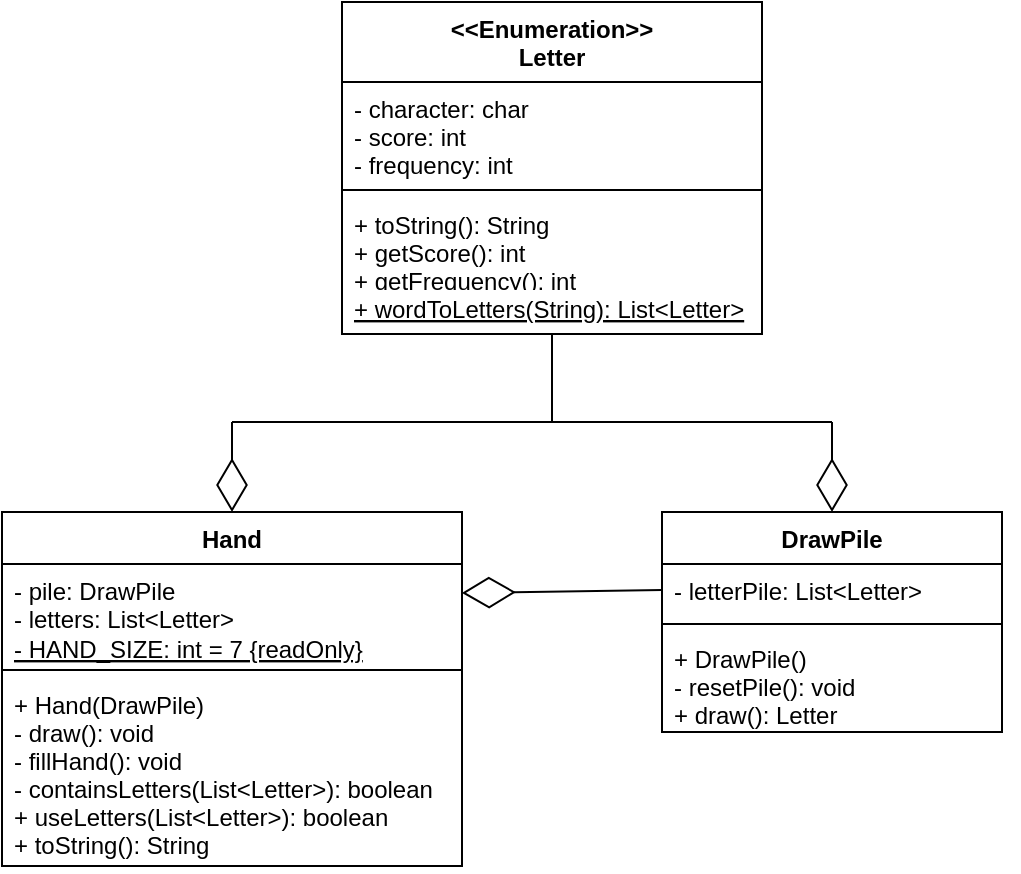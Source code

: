 <mxfile version="15.5.4" type="embed"><diagram id="rJ6xLPxrEz14ZqdGSCo2" name="Page-1"><mxGraphModel dx="735" dy="511" grid="1" gridSize="5" guides="1" tooltips="1" connect="1" arrows="1" fold="1" page="1" pageScale="1" pageWidth="850" pageHeight="1100" background="none" math="0" shadow="0"><root><mxCell id="0"/><mxCell id="1" parent="0"/><mxCell id="xm8IV2h12hr9bCTamLuV-1" value="DrawPile" style="swimlane;fontStyle=1;align=center;verticalAlign=top;childLayout=stackLayout;horizontal=1;startSize=26;horizontalStack=0;resizeParent=1;resizeParentMax=0;resizeLast=0;collapsible=1;marginBottom=0;" parent="1" vertex="1"><mxGeometry x="335" y="255" width="170" height="110" as="geometry"/></mxCell><mxCell id="xm8IV2h12hr9bCTamLuV-2" value="- letterPile: List&lt;Letter&gt;" style="text;strokeColor=none;fillColor=none;align=left;verticalAlign=top;spacingLeft=4;spacingRight=4;overflow=hidden;rotatable=0;points=[[0,0.5],[1,0.5]];portConstraint=eastwest;" parent="xm8IV2h12hr9bCTamLuV-1" vertex="1"><mxGeometry y="26" width="170" height="26" as="geometry"/></mxCell><mxCell id="xm8IV2h12hr9bCTamLuV-3" value="" style="line;strokeWidth=1;fillColor=none;align=left;verticalAlign=middle;spacingTop=-1;spacingLeft=3;spacingRight=3;rotatable=0;labelPosition=right;points=[];portConstraint=eastwest;strokeColor=inherit;" parent="xm8IV2h12hr9bCTamLuV-1" vertex="1"><mxGeometry y="52" width="170" height="8" as="geometry"/></mxCell><mxCell id="xm8IV2h12hr9bCTamLuV-4" value="+ DrawPile()&#10;- resetPile(): void&#10;+ draw(): Letter" style="text;strokeColor=none;fillColor=none;align=left;verticalAlign=top;spacingLeft=4;spacingRight=4;overflow=hidden;rotatable=0;points=[[0,0.5],[1,0.5]];portConstraint=eastwest;" parent="xm8IV2h12hr9bCTamLuV-1" vertex="1"><mxGeometry y="60" width="170" height="50" as="geometry"/></mxCell><mxCell id="xm8IV2h12hr9bCTamLuV-5" style="edgeStyle=orthogonalEdgeStyle;rounded=0;orthogonalLoop=1;jettySize=auto;html=1;exitX=1;exitY=0.5;exitDx=0;exitDy=0;" parent="xm8IV2h12hr9bCTamLuV-1" source="xm8IV2h12hr9bCTamLuV-2" target="xm8IV2h12hr9bCTamLuV-2" edge="1"><mxGeometry relative="1" as="geometry"/></mxCell><mxCell id="xm8IV2h12hr9bCTamLuV-6" value="Hand" style="swimlane;fontStyle=1;align=center;verticalAlign=top;childLayout=stackLayout;horizontal=1;startSize=26;horizontalStack=0;resizeParent=1;resizeParentMax=0;resizeLast=0;collapsible=1;marginBottom=0;" parent="1" vertex="1"><mxGeometry x="5" y="255" width="230" height="177" as="geometry"/></mxCell><mxCell id="xm8IV2h12hr9bCTamLuV-7" value="- pile: DrawPile&#10;- letters: List&lt;Letter&gt;" style="text;strokeColor=none;fillColor=none;align=left;verticalAlign=top;spacingLeft=4;spacingRight=4;overflow=hidden;rotatable=0;points=[[0,0.5],[1,0.5]];portConstraint=eastwest;" parent="xm8IV2h12hr9bCTamLuV-6" vertex="1"><mxGeometry y="26" width="230" height="29" as="geometry"/></mxCell><mxCell id="4" value="- HAND_SIZE: int = 7 {readOnly}" style="text;strokeColor=none;fillColor=none;align=left;verticalAlign=top;spacingLeft=4;spacingRight=4;overflow=hidden;rotatable=0;points=[[0,0.5],[1,0.5]];portConstraint=eastwest;fontStyle=4" vertex="1" parent="xm8IV2h12hr9bCTamLuV-6"><mxGeometry y="55" width="230" height="20" as="geometry"/></mxCell><mxCell id="xm8IV2h12hr9bCTamLuV-8" value="" style="line;strokeWidth=1;fillColor=none;align=left;verticalAlign=middle;spacingTop=-1;spacingLeft=3;spacingRight=3;rotatable=0;labelPosition=right;points=[];portConstraint=eastwest;strokeColor=inherit;" parent="xm8IV2h12hr9bCTamLuV-6" vertex="1"><mxGeometry y="75" width="230" height="8" as="geometry"/></mxCell><mxCell id="xm8IV2h12hr9bCTamLuV-9" value="+ Hand(DrawPile)&#10;- draw(): void&#10;- fillHand(): void&#10;- containsLetters(List&lt;Letter&gt;): boolean&#10;+ useLetters(List&lt;Letter&gt;): boolean&#10;+ toString(): String" style="text;strokeColor=none;fillColor=none;align=left;verticalAlign=top;spacingLeft=4;spacingRight=4;overflow=hidden;rotatable=0;points=[[0,0.5],[1,0.5]];portConstraint=eastwest;" parent="xm8IV2h12hr9bCTamLuV-6" vertex="1"><mxGeometry y="83" width="230" height="94" as="geometry"/></mxCell><mxCell id="xm8IV2h12hr9bCTamLuV-13" value="" style="endArrow=diamondThin;endFill=0;endSize=24;html=1;rounded=0;snapToPoint=1;" parent="1" source="xm8IV2h12hr9bCTamLuV-2" target="xm8IV2h12hr9bCTamLuV-7" edge="1"><mxGeometry width="160" relative="1" as="geometry"><mxPoint x="340" y="320" as="sourcePoint"/><mxPoint x="500" y="320" as="targetPoint"/></mxGeometry></mxCell><mxCell id="xm8IV2h12hr9bCTamLuV-14" value="&lt;&lt;Enumeration&gt;&gt;&#10;Letter" style="swimlane;fontStyle=1;align=center;verticalAlign=top;childLayout=stackLayout;horizontal=1;startSize=40;horizontalStack=0;resizeParent=1;resizeParentMax=0;resizeLast=0;collapsible=1;marginBottom=0;strokeColor=default;whiteSpace=wrap;spacingBottom=2;" parent="1" vertex="1"><mxGeometry x="175" width="210" height="166" as="geometry"><mxRectangle x="370" y="220" width="140" height="40" as="alternateBounds"/></mxGeometry></mxCell><mxCell id="xm8IV2h12hr9bCTamLuV-15" value="- character: char&#10;- score: int&#10;- frequency: int" style="text;strokeColor=none;fillColor=none;align=left;verticalAlign=top;spacingLeft=4;spacingRight=4;overflow=hidden;rotatable=0;points=[[0,0.5],[1,0.5]];portConstraint=eastwest;" parent="xm8IV2h12hr9bCTamLuV-14" vertex="1"><mxGeometry y="40" width="210" height="50" as="geometry"/></mxCell><mxCell id="xm8IV2h12hr9bCTamLuV-16" value="" style="line;strokeWidth=1;fillColor=none;align=left;verticalAlign=middle;spacingTop=-1;spacingLeft=3;spacingRight=3;rotatable=0;labelPosition=right;points=[];portConstraint=eastwest;strokeColor=inherit;" parent="xm8IV2h12hr9bCTamLuV-14" vertex="1"><mxGeometry y="90" width="210" height="8" as="geometry"/></mxCell><mxCell id="xm8IV2h12hr9bCTamLuV-17" value="+ toString(): String&#10;+ getScore(): int&#10;+ getFrequency(): int&#10;" style="text;strokeColor=none;fillColor=none;align=left;verticalAlign=top;spacingLeft=4;spacingRight=4;overflow=hidden;rotatable=0;points=[[0,0.5],[1,0.5]];portConstraint=eastwest;" parent="xm8IV2h12hr9bCTamLuV-14" vertex="1"><mxGeometry y="98" width="210" height="42" as="geometry"/></mxCell><mxCell id="xm8IV2h12hr9bCTamLuV-29" value="+ wordToLetters(String): List&lt;Letter&gt;" style="text;strokeColor=none;fillColor=none;align=left;verticalAlign=top;spacingLeft=4;spacingRight=4;overflow=hidden;rotatable=0;points=[[0,0.5],[1,0.5]];portConstraint=eastwest;fontStyle=4" parent="xm8IV2h12hr9bCTamLuV-14" vertex="1"><mxGeometry y="140" width="210" height="26" as="geometry"/></mxCell><mxCell id="xm8IV2h12hr9bCTamLuV-24" value="" style="endArrow=diamondThin;endFill=0;endSize=24;html=1;rounded=0;" parent="1" target="xm8IV2h12hr9bCTamLuV-6" edge="1"><mxGeometry width="160" relative="1" as="geometry"><mxPoint x="120" y="210" as="sourcePoint"/><mxPoint x="130" y="300" as="targetPoint"/></mxGeometry></mxCell><mxCell id="xm8IV2h12hr9bCTamLuV-26" value="" style="endArrow=none;html=1;rounded=0;" parent="1" edge="1"><mxGeometry width="50" height="50" relative="1" as="geometry"><mxPoint x="120" y="210" as="sourcePoint"/><mxPoint x="420" y="210" as="targetPoint"/></mxGeometry></mxCell><mxCell id="xm8IV2h12hr9bCTamLuV-27" value="" style="endArrow=diamondThin;endFill=0;endSize=24;html=1;rounded=0;" parent="1" target="xm8IV2h12hr9bCTamLuV-1" edge="1"><mxGeometry width="160" relative="1" as="geometry"><mxPoint x="420" y="210" as="sourcePoint"/><mxPoint x="572.5" y="360" as="targetPoint"/></mxGeometry></mxCell><mxCell id="xm8IV2h12hr9bCTamLuV-28" value="" style="endArrow=none;html=1;rounded=0;" parent="1" target="xm8IV2h12hr9bCTamLuV-29" edge="1"><mxGeometry width="50" height="50" relative="1" as="geometry"><mxPoint x="280" y="210" as="sourcePoint"/><mxPoint x="405" y="220" as="targetPoint"/></mxGeometry></mxCell></root></mxGraphModel></diagram></mxfile>